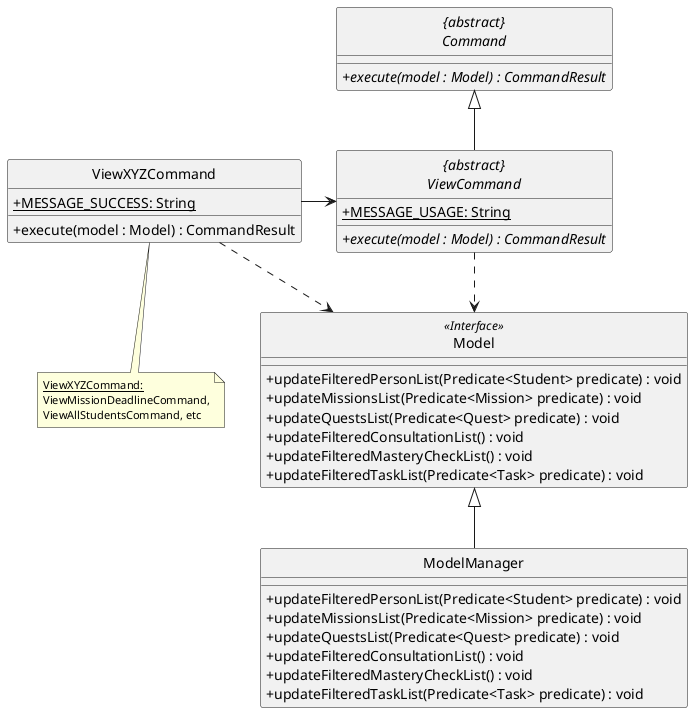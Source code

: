 @startuml
skinparam backgroundColor #ffffff
skinparam classAttributeIconSize 0
hide circle

abstract class "{abstract}\nCommand" {
    + {abstract} execute(model : Model) : CommandResult
}

class Model <<Interface>> {
    /' Methods '/
    + updateFilteredPersonList(Predicate<Student> predicate) : void
    + updateMissionsList(Predicate<Mission> predicate) : void
    + updateQuestsList(Predicate<Quest> predicate) : void
    + updateFilteredConsultationList() : void
    + updateFilteredMasteryCheckList() : void
    + updateFilteredTaskList(Predicate<Task> predicate) : void
}

class ModelManager {
    /' Methods '/
    + updateFilteredPersonList(Predicate<Student> predicate) : void
    + updateMissionsList(Predicate<Mission> predicate) : void
    + updateQuestsList(Predicate<Quest> predicate) : void
    + updateFilteredConsultationList() : void
    + updateFilteredMasteryCheckList() : void
    + updateFilteredTaskList(Predicate<Task> predicate) : void
}

abstract class "{abstract}\nViewCommand"{
    /' Attributes '/
    + {static} MESSAGE_USAGE: String

    /' Methods '/
    + {abstract} execute(model : Model) : CommandResult
}

class ViewXYZCommand {
    /' Attributes '/
    + {static} MESSAGE_SUCCESS: String

    /' Methods '/
    + execute(model : Model) : CommandResult
}


note as N1
  <size: 11><u>ViewXYZCommand:</size>
  <size: 11>ViewMissionDeadlineCommand,</size>
  <size: 11>ViewAllStudentsCommand, etc</size>
end note

N1 .up. ViewXYZCommand

"{abstract}\nViewCommand" ..> Model
"{abstract}\nViewCommand" --up|> "{abstract}\nCommand"
ViewXYZCommand -> "{abstract}\nViewCommand"
"ViewXYZCommand" ..> Model
ModelManager --up|> Model
@enduml
